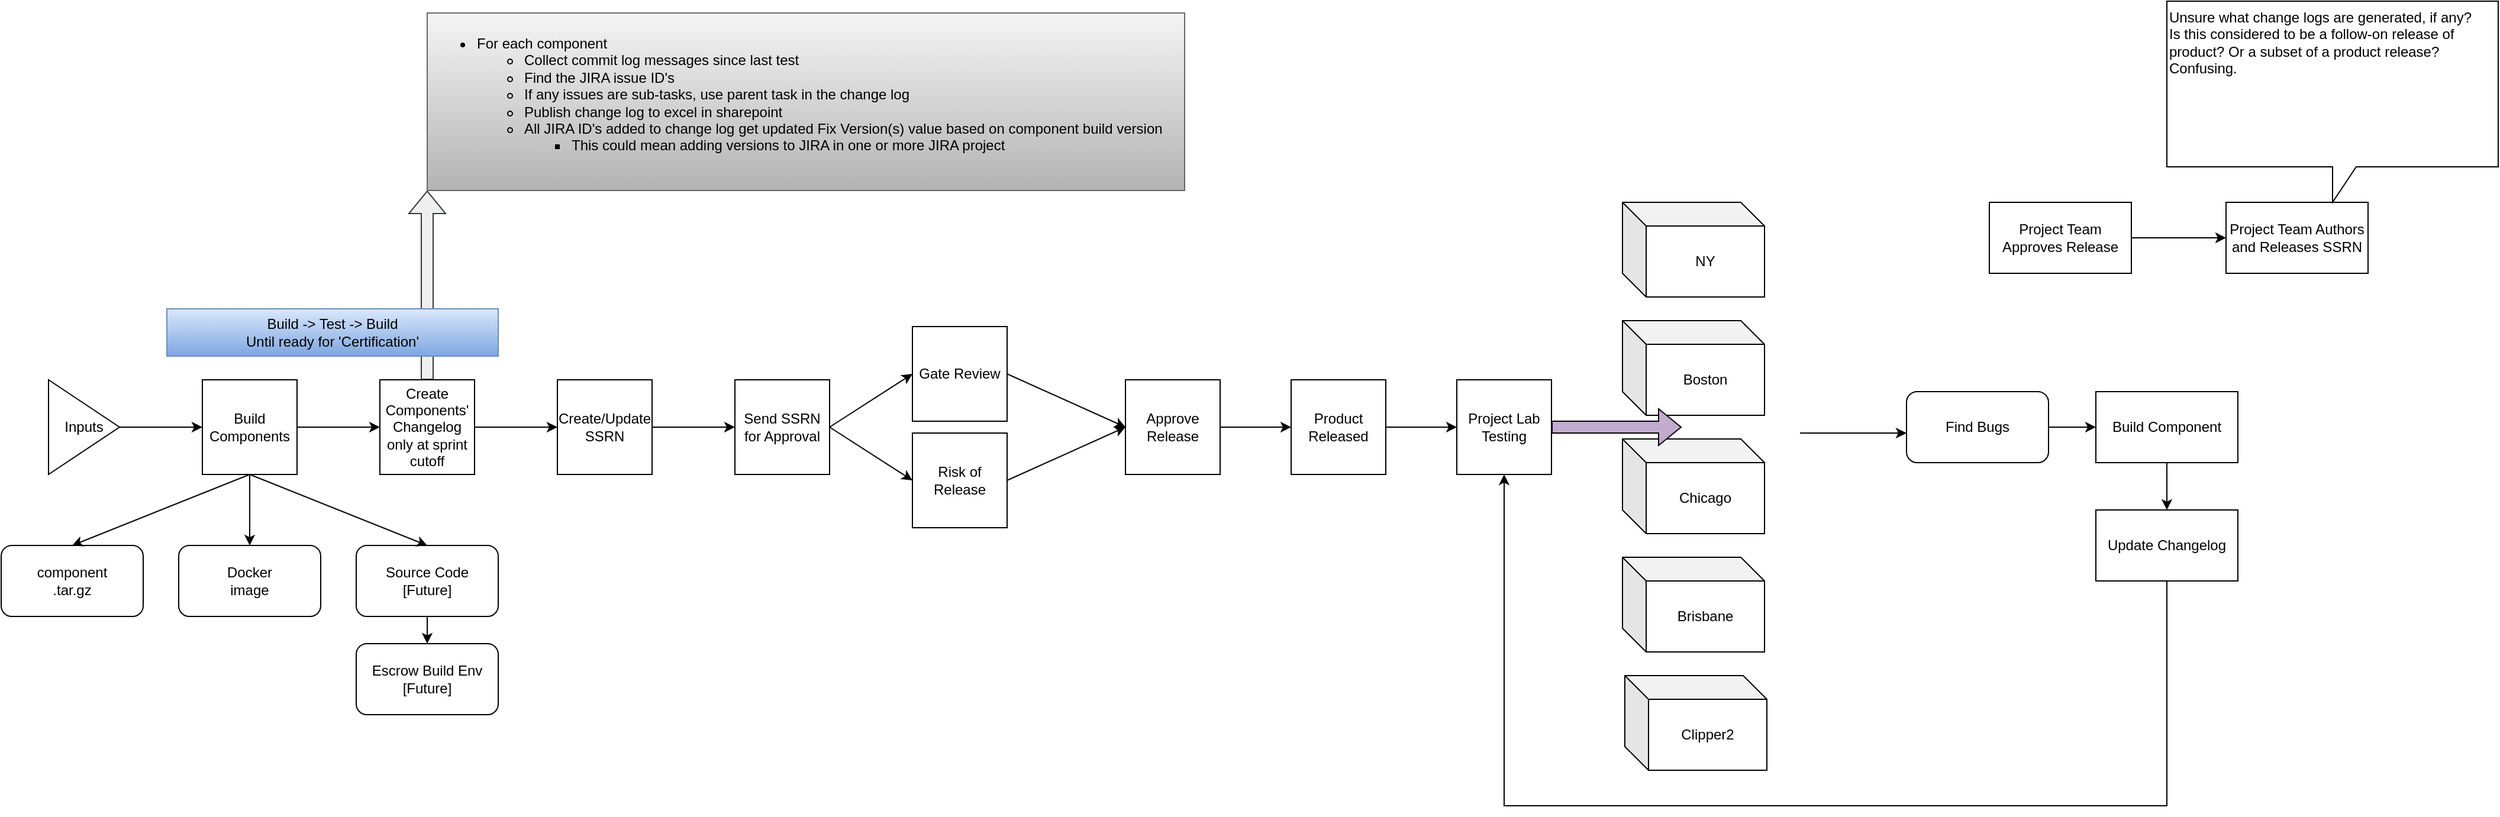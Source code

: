 <mxfile version="17.4.0" type="github" pages="2"><diagram id="7N3jVEWJ78D5qeTjtfAI" name="Existing"><mxGraphModel dx="1883" dy="1166" grid="1" gridSize="10" guides="1" tooltips="1" connect="1" arrows="1" fold="1" page="0" pageScale="1" pageWidth="850" pageHeight="1100" math="0" shadow="0"><root><mxCell id="0"/><mxCell id="1" parent="0"/><mxCell id="gec3AnYFYw8FxQlEL3ew-47" value="" style="shape=flexArrow;endArrow=classic;html=1;rounded=0;fillColor=#eeeeee;exitX=0.5;exitY=0;exitDx=0;exitDy=0;strokeColor=#36393d;" parent="1" source="gec3AnYFYw8FxQlEL3ew-8" edge="1"><mxGeometry width="50" height="50" relative="1" as="geometry"><mxPoint x="-10" as="sourcePoint"/><mxPoint x="-40" y="40" as="targetPoint"/></mxGeometry></mxCell><mxCell id="gec3AnYFYw8FxQlEL3ew-1" value="Inputs" style="triangle;whiteSpace=wrap;html=1;" parent="1" vertex="1"><mxGeometry x="-360" y="200" width="60" height="80" as="geometry"/></mxCell><mxCell id="gec3AnYFYw8FxQlEL3ew-3" value="" style="endArrow=classic;html=1;rounded=0;entryX=0;entryY=0.5;entryDx=0;entryDy=0;" parent="1" target="gec3AnYFYw8FxQlEL3ew-4" edge="1"><mxGeometry width="50" height="50" relative="1" as="geometry"><mxPoint x="-300" y="240" as="sourcePoint"/><mxPoint x="-240" y="240" as="targetPoint"/></mxGeometry></mxCell><mxCell id="gec3AnYFYw8FxQlEL3ew-4" value="Build Components" style="whiteSpace=wrap;html=1;aspect=fixed;" parent="1" vertex="1"><mxGeometry x="-230" y="200" width="80" height="80" as="geometry"/></mxCell><mxCell id="gec3AnYFYw8FxQlEL3ew-5" value="&lt;div&gt;component&lt;/div&gt;&lt;div&gt;.tar.gz&lt;/div&gt;" style="rounded=1;whiteSpace=wrap;html=1;" parent="1" vertex="1"><mxGeometry x="-400" y="340" width="120" height="60" as="geometry"/></mxCell><mxCell id="gec3AnYFYw8FxQlEL3ew-6" value="&lt;div&gt;Docker&lt;/div&gt;&lt;div&gt;image&lt;br&gt;&lt;/div&gt;" style="rounded=1;whiteSpace=wrap;html=1;" parent="1" vertex="1"><mxGeometry x="-250" y="340" width="120" height="60" as="geometry"/></mxCell><mxCell id="gec3AnYFYw8FxQlEL3ew-7" value="&lt;div&gt;Source Code&lt;/div&gt;&lt;div&gt;[Future]&lt;br&gt;&lt;/div&gt;" style="rounded=1;whiteSpace=wrap;html=1;" parent="1" vertex="1"><mxGeometry x="-100" y="340" width="120" height="60" as="geometry"/></mxCell><mxCell id="gec3AnYFYw8FxQlEL3ew-8" value="&lt;div&gt;Create Components'&lt;/div&gt;&lt;div&gt;Changelog&lt;/div&gt;&lt;div&gt;only at sprint cutoff&lt;/div&gt;" style="whiteSpace=wrap;html=1;aspect=fixed;" parent="1" vertex="1"><mxGeometry x="-80" y="200" width="80" height="80" as="geometry"/></mxCell><mxCell id="gec3AnYFYw8FxQlEL3ew-9" value="" style="endArrow=classic;html=1;rounded=0;exitX=0.5;exitY=1;exitDx=0;exitDy=0;entryX=0.5;entryY=0;entryDx=0;entryDy=0;" parent="1" source="gec3AnYFYw8FxQlEL3ew-4" target="gec3AnYFYw8FxQlEL3ew-5" edge="1"><mxGeometry width="50" height="50" relative="1" as="geometry"><mxPoint x="400" y="590" as="sourcePoint"/><mxPoint x="450" y="540" as="targetPoint"/></mxGeometry></mxCell><mxCell id="gec3AnYFYw8FxQlEL3ew-10" value="" style="endArrow=classic;html=1;rounded=0;exitX=0.5;exitY=1;exitDx=0;exitDy=0;entryX=0.5;entryY=0;entryDx=0;entryDy=0;" parent="1" source="gec3AnYFYw8FxQlEL3ew-4" target="gec3AnYFYw8FxQlEL3ew-7" edge="1"><mxGeometry width="50" height="50" relative="1" as="geometry"><mxPoint x="-180" y="290" as="sourcePoint"/><mxPoint x="-330" y="350" as="targetPoint"/></mxGeometry></mxCell><mxCell id="gec3AnYFYw8FxQlEL3ew-11" value="" style="endArrow=classic;html=1;rounded=0;entryX=0.5;entryY=0;entryDx=0;entryDy=0;" parent="1" target="gec3AnYFYw8FxQlEL3ew-6" edge="1"><mxGeometry width="50" height="50" relative="1" as="geometry"><mxPoint x="-190" y="280" as="sourcePoint"/><mxPoint x="-320" y="360" as="targetPoint"/></mxGeometry></mxCell><mxCell id="gec3AnYFYw8FxQlEL3ew-12" value="&lt;div&gt;Escrow Build Env&lt;br&gt;&lt;/div&gt;&lt;div&gt;[Future]&lt;br&gt;&lt;/div&gt;" style="rounded=1;whiteSpace=wrap;html=1;" parent="1" vertex="1"><mxGeometry x="-100" y="423" width="120" height="60" as="geometry"/></mxCell><mxCell id="gec3AnYFYw8FxQlEL3ew-13" value="" style="endArrow=classic;html=1;rounded=0;exitX=0.5;exitY=1;exitDx=0;exitDy=0;entryX=0.5;entryY=0;entryDx=0;entryDy=0;" parent="1" source="gec3AnYFYw8FxQlEL3ew-7" target="gec3AnYFYw8FxQlEL3ew-12" edge="1"><mxGeometry width="50" height="50" relative="1" as="geometry"><mxPoint x="190" y="440" as="sourcePoint"/><mxPoint x="240" y="390" as="targetPoint"/></mxGeometry></mxCell><mxCell id="gec3AnYFYw8FxQlEL3ew-14" value="" style="endArrow=classic;html=1;rounded=0;exitX=1;exitY=0.5;exitDx=0;exitDy=0;entryX=0;entryY=0.5;entryDx=0;entryDy=0;" parent="1" source="gec3AnYFYw8FxQlEL3ew-4" target="gec3AnYFYw8FxQlEL3ew-8" edge="1"><mxGeometry width="50" height="50" relative="1" as="geometry"><mxPoint x="-140" y="240" as="sourcePoint"/><mxPoint x="-90" y="190" as="targetPoint"/></mxGeometry></mxCell><mxCell id="gec3AnYFYw8FxQlEL3ew-15" value="" style="endArrow=classic;html=1;rounded=0;exitX=1;exitY=0.5;exitDx=0;exitDy=0;entryX=0;entryY=0.5;entryDx=0;entryDy=0;" parent="1" source="gec3AnYFYw8FxQlEL3ew-8" target="gec3AnYFYw8FxQlEL3ew-16" edge="1"><mxGeometry width="50" height="50" relative="1" as="geometry"><mxPoint x="30" y="270" as="sourcePoint"/><mxPoint x="200" y="240" as="targetPoint"/></mxGeometry></mxCell><mxCell id="gec3AnYFYw8FxQlEL3ew-16" value="&lt;div&gt;Create/Update SSRN&lt;/div&gt;" style="whiteSpace=wrap;html=1;aspect=fixed;" parent="1" vertex="1"><mxGeometry x="70" y="200" width="80" height="80" as="geometry"/></mxCell><mxCell id="gec3AnYFYw8FxQlEL3ew-17" value="" style="endArrow=classic;html=1;rounded=0;exitX=1;exitY=0.5;exitDx=0;exitDy=0;entryX=0;entryY=0.5;entryDx=0;entryDy=0;" parent="1" source="gec3AnYFYw8FxQlEL3ew-16" target="gec3AnYFYw8FxQlEL3ew-18" edge="1"><mxGeometry width="50" height="50" relative="1" as="geometry"><mxPoint x="280" y="260" as="sourcePoint"/><mxPoint x="240" y="240" as="targetPoint"/></mxGeometry></mxCell><mxCell id="gec3AnYFYw8FxQlEL3ew-18" value="Send SSRN for Approval" style="whiteSpace=wrap;html=1;aspect=fixed;" parent="1" vertex="1"><mxGeometry x="220" y="200" width="80" height="80" as="geometry"/></mxCell><mxCell id="gec3AnYFYw8FxQlEL3ew-19" value="Gate Review" style="whiteSpace=wrap;html=1;aspect=fixed;" parent="1" vertex="1"><mxGeometry x="370" y="155" width="80" height="80" as="geometry"/></mxCell><mxCell id="gec3AnYFYw8FxQlEL3ew-20" value="Risk of Release" style="whiteSpace=wrap;html=1;aspect=fixed;" parent="1" vertex="1"><mxGeometry x="370" y="245" width="80" height="80" as="geometry"/></mxCell><mxCell id="gec3AnYFYw8FxQlEL3ew-21" value="" style="endArrow=classic;html=1;rounded=0;exitX=1;exitY=0.5;exitDx=0;exitDy=0;entryX=0;entryY=0.5;entryDx=0;entryDy=0;" parent="1" source="gec3AnYFYw8FxQlEL3ew-18" target="gec3AnYFYw8FxQlEL3ew-19" edge="1"><mxGeometry width="50" height="50" relative="1" as="geometry"><mxPoint x="330" y="430" as="sourcePoint"/><mxPoint x="380" y="380" as="targetPoint"/></mxGeometry></mxCell><mxCell id="gec3AnYFYw8FxQlEL3ew-22" value="" style="endArrow=classic;html=1;rounded=0;exitX=1;exitY=0.5;exitDx=0;exitDy=0;entryX=0;entryY=0.5;entryDx=0;entryDy=0;" parent="1" source="gec3AnYFYw8FxQlEL3ew-18" target="gec3AnYFYw8FxQlEL3ew-20" edge="1"><mxGeometry width="50" height="50" relative="1" as="geometry"><mxPoint x="460" y="490" as="sourcePoint"/><mxPoint x="510" y="440" as="targetPoint"/></mxGeometry></mxCell><mxCell id="gec3AnYFYw8FxQlEL3ew-23" value="Approve Release" style="whiteSpace=wrap;html=1;aspect=fixed;" parent="1" vertex="1"><mxGeometry x="550" y="200" width="80" height="80" as="geometry"/></mxCell><mxCell id="gec3AnYFYw8FxQlEL3ew-24" value="" style="endArrow=classic;html=1;rounded=0;exitX=1;exitY=0.5;exitDx=0;exitDy=0;entryX=0;entryY=0.5;entryDx=0;entryDy=0;" parent="1" source="gec3AnYFYw8FxQlEL3ew-19" target="gec3AnYFYw8FxQlEL3ew-23" edge="1"><mxGeometry width="50" height="50" relative="1" as="geometry"><mxPoint x="400" y="590" as="sourcePoint"/><mxPoint x="450" y="540" as="targetPoint"/></mxGeometry></mxCell><mxCell id="gec3AnYFYw8FxQlEL3ew-25" value="" style="endArrow=classic;html=1;rounded=0;exitX=1;exitY=0.5;exitDx=0;exitDy=0;entryX=0;entryY=0.5;entryDx=0;entryDy=0;" parent="1" source="gec3AnYFYw8FxQlEL3ew-20" target="gec3AnYFYw8FxQlEL3ew-23" edge="1"><mxGeometry width="50" height="50" relative="1" as="geometry"><mxPoint x="460" y="205" as="sourcePoint"/><mxPoint x="560" y="250" as="targetPoint"/></mxGeometry></mxCell><mxCell id="gec3AnYFYw8FxQlEL3ew-26" value="Product Released" style="whiteSpace=wrap;html=1;aspect=fixed;fontStyle=0" parent="1" vertex="1"><mxGeometry x="690" y="200" width="80" height="80" as="geometry"/></mxCell><mxCell id="gec3AnYFYw8FxQlEL3ew-27" value="" style="endArrow=classic;html=1;rounded=0;exitX=1;exitY=0.5;exitDx=0;exitDy=0;entryX=0;entryY=0.5;entryDx=0;entryDy=0;" parent="1" source="gec3AnYFYw8FxQlEL3ew-23" target="gec3AnYFYw8FxQlEL3ew-26" edge="1"><mxGeometry width="50" height="50" relative="1" as="geometry"><mxPoint x="870" y="480" as="sourcePoint"/><mxPoint x="920" y="430" as="targetPoint"/></mxGeometry></mxCell><mxCell id="gec3AnYFYw8FxQlEL3ew-28" value="Project Lab Testing" style="whiteSpace=wrap;html=1;aspect=fixed;" parent="1" vertex="1"><mxGeometry x="830" y="200" width="80" height="80" as="geometry"/></mxCell><mxCell id="gec3AnYFYw8FxQlEL3ew-29" value="" style="endArrow=classic;html=1;rounded=0;exitX=1;exitY=0.5;exitDx=0;exitDy=0;entryX=0;entryY=0.5;entryDx=0;entryDy=0;" parent="1" source="gec3AnYFYw8FxQlEL3ew-26" target="gec3AnYFYw8FxQlEL3ew-28" edge="1"><mxGeometry width="50" height="50" relative="1" as="geometry"><mxPoint x="790" y="430" as="sourcePoint"/><mxPoint x="840" y="380" as="targetPoint"/></mxGeometry></mxCell><mxCell id="gec3AnYFYw8FxQlEL3ew-30" value="&lt;div&gt;NY&lt;/div&gt;" style="shape=cube;whiteSpace=wrap;html=1;boundedLbl=1;backgroundOutline=1;darkOpacity=0.05;darkOpacity2=0.1;" parent="1" vertex="1"><mxGeometry x="970" y="50" width="120" height="80" as="geometry"/></mxCell><mxCell id="gec3AnYFYw8FxQlEL3ew-31" value="Boston" style="shape=cube;whiteSpace=wrap;html=1;boundedLbl=1;backgroundOutline=1;darkOpacity=0.05;darkOpacity2=0.1;" parent="1" vertex="1"><mxGeometry x="970" y="150" width="120" height="80" as="geometry"/></mxCell><mxCell id="gec3AnYFYw8FxQlEL3ew-32" value="Chicago" style="shape=cube;whiteSpace=wrap;html=1;boundedLbl=1;backgroundOutline=1;darkOpacity=0.05;darkOpacity2=0.1;" parent="1" vertex="1"><mxGeometry x="970" y="250" width="120" height="80" as="geometry"/></mxCell><mxCell id="gec3AnYFYw8FxQlEL3ew-33" value="Brisbane" style="shape=cube;whiteSpace=wrap;html=1;boundedLbl=1;backgroundOutline=1;darkOpacity=0.05;darkOpacity2=0.1;" parent="1" vertex="1"><mxGeometry x="970" y="350" width="120" height="80" as="geometry"/></mxCell><mxCell id="gec3AnYFYw8FxQlEL3ew-34" value="" style="shape=flexArrow;endArrow=classic;html=1;rounded=0;exitX=1;exitY=0.5;exitDx=0;exitDy=0;fillColor=#C3ABD0;" parent="1" source="gec3AnYFYw8FxQlEL3ew-28" edge="1"><mxGeometry width="50" height="50" relative="1" as="geometry"><mxPoint x="400" y="590" as="sourcePoint"/><mxPoint x="1020" y="240" as="targetPoint"/></mxGeometry></mxCell><mxCell id="gec3AnYFYw8FxQlEL3ew-35" value="Find Bugs" style="rounded=1;whiteSpace=wrap;html=1;" parent="1" vertex="1"><mxGeometry x="1210" y="210" width="120" height="60" as="geometry"/></mxCell><mxCell id="gMv29nkm8pfmUTum0cwZ-2" value="" style="edgeStyle=orthogonalEdgeStyle;rounded=0;orthogonalLoop=1;jettySize=auto;html=1;" edge="1" parent="1" source="gec3AnYFYw8FxQlEL3ew-36" target="gMv29nkm8pfmUTum0cwZ-1"><mxGeometry relative="1" as="geometry"/></mxCell><mxCell id="gec3AnYFYw8FxQlEL3ew-36" value="Build Component" style="rounded=0;whiteSpace=wrap;html=1;" parent="1" vertex="1"><mxGeometry x="1370" y="210" width="120" height="60" as="geometry"/></mxCell><mxCell id="gec3AnYFYw8FxQlEL3ew-38" value="" style="endArrow=classic;html=1;rounded=0;fillColor=#C3ABD0;exitX=1;exitY=0.5;exitDx=0;exitDy=0;entryX=0;entryY=0.5;entryDx=0;entryDy=0;" parent="1" source="gec3AnYFYw8FxQlEL3ew-35" target="gec3AnYFYw8FxQlEL3ew-36" edge="1"><mxGeometry width="50" height="50" relative="1" as="geometry"><mxPoint x="1040" y="410" as="sourcePoint"/><mxPoint x="1090" y="360" as="targetPoint"/></mxGeometry></mxCell><mxCell id="gec3AnYFYw8FxQlEL3ew-39" value="" style="endArrow=classic;html=1;rounded=0;fillColor=#C3ABD0;entryX=0;entryY=0.5;entryDx=0;entryDy=0;" parent="1" edge="1"><mxGeometry width="50" height="50" relative="1" as="geometry"><mxPoint x="1120" y="245" as="sourcePoint"/><mxPoint x="1210" y="245" as="targetPoint"/></mxGeometry></mxCell><mxCell id="gec3AnYFYw8FxQlEL3ew-41" value="Build -&amp;gt; Test -&amp;gt; Build&lt;br&gt;Until ready for 'Certification'" style="rounded=0;whiteSpace=wrap;html=1;fillColor=#dae8fc;gradientColor=#7ea6e0;strokeColor=#6c8ebf;" parent="1" vertex="1"><mxGeometry x="-260" y="140" width="280" height="40" as="geometry"/></mxCell><mxCell id="gec3AnYFYw8FxQlEL3ew-44" value="" style="edgeStyle=orthogonalEdgeStyle;rounded=0;orthogonalLoop=1;jettySize=auto;html=1;fillColor=#C3ABD0;" parent="1" source="gec3AnYFYw8FxQlEL3ew-42" target="gec3AnYFYw8FxQlEL3ew-43" edge="1"><mxGeometry relative="1" as="geometry"/></mxCell><mxCell id="gec3AnYFYw8FxQlEL3ew-42" value="Project Team Approves Release" style="rounded=0;whiteSpace=wrap;html=1;" parent="1" vertex="1"><mxGeometry x="1280" y="50" width="120" height="60" as="geometry"/></mxCell><mxCell id="gec3AnYFYw8FxQlEL3ew-43" value="Project Team Authors and Releases SSRN" style="whiteSpace=wrap;html=1;rounded=0;" parent="1" vertex="1"><mxGeometry x="1480" y="50" width="120" height="60" as="geometry"/></mxCell><mxCell id="gec3AnYFYw8FxQlEL3ew-45" value="Clipper2" style="shape=cube;whiteSpace=wrap;html=1;boundedLbl=1;backgroundOutline=1;darkOpacity=0.05;darkOpacity2=0.1;" parent="1" vertex="1"><mxGeometry x="972" y="450" width="120" height="80" as="geometry"/></mxCell><mxCell id="gec3AnYFYw8FxQlEL3ew-48" value="&lt;ul&gt;&lt;li&gt;For each component&lt;/li&gt;&lt;ul&gt;&lt;li&gt;Collect commit log messages since last test&lt;br&gt;&lt;/li&gt;&lt;li&gt;Find the JIRA issue ID's&lt;/li&gt;&lt;li&gt;If any issues are sub-tasks, use parent task in the change log&lt;/li&gt;&lt;li&gt;Publish change log to excel in sharepoint&lt;/li&gt;&lt;li&gt;All JIRA ID's added to change log get updated Fix Version(s) value based on component build version&lt;/li&gt;&lt;ul&gt;&lt;li&gt;This could mean adding versions to JIRA in one or more JIRA project&lt;br&gt;&lt;/li&gt;&lt;/ul&gt;&lt;/ul&gt;&lt;/ul&gt;" style="rounded=0;whiteSpace=wrap;html=1;verticalAlign=top;align=left;fillColor=#f5f5f5;gradientColor=#b3b3b3;strokeColor=#666666;" parent="1" vertex="1"><mxGeometry x="-40" y="-110" width="640" height="150" as="geometry"/></mxCell><mxCell id="gMv29nkm8pfmUTum0cwZ-1" value="Update Changelog" style="rounded=0;whiteSpace=wrap;html=1;" vertex="1" parent="1"><mxGeometry x="1370" y="310" width="120" height="60" as="geometry"/></mxCell><mxCell id="gMv29nkm8pfmUTum0cwZ-3" value="" style="endArrow=classic;html=1;rounded=0;exitX=0.5;exitY=1;exitDx=0;exitDy=0;entryX=0.5;entryY=1;entryDx=0;entryDy=0;" edge="1" parent="1" source="gMv29nkm8pfmUTum0cwZ-1" target="gec3AnYFYw8FxQlEL3ew-28"><mxGeometry width="50" height="50" relative="1" as="geometry"><mxPoint x="1160" y="640" as="sourcePoint"/><mxPoint x="1210" y="590" as="targetPoint"/><Array as="points"><mxPoint x="1430" y="560"/><mxPoint x="870" y="560"/></Array></mxGeometry></mxCell><mxCell id="gMv29nkm8pfmUTum0cwZ-4" value="&lt;div&gt;Unsure what change logs are generated, if any?&lt;/div&gt;&lt;div&gt;Is this considered to be a follow-on release of product? Or a subset of a product release? Confusing.&lt;br&gt;&lt;/div&gt;" style="shape=callout;whiteSpace=wrap;html=1;perimeter=calloutPerimeter;align=left;verticalAlign=top;" vertex="1" parent="1"><mxGeometry x="1430" y="-120" width="280" height="170" as="geometry"/></mxCell></root></mxGraphModel></diagram><diagram name="Future" id="B9u39LQaHQ67wj9G64yF"><mxGraphModel dx="2098" dy="1070" grid="1" gridSize="10" guides="1" tooltips="1" connect="1" arrows="1" fold="1" page="0" pageScale="1" pageWidth="850" pageHeight="1100" math="0" shadow="0"><root><mxCell id="rpVn9lBE8k-VJpD7D0BD-0"/><mxCell id="rpVn9lBE8k-VJpD7D0BD-1" parent="rpVn9lBE8k-VJpD7D0BD-0"/><mxCell id="rpVn9lBE8k-VJpD7D0BD-11" value="" style="endArrow=classic;html=1;rounded=0;exitX=0.5;exitY=1;exitDx=0;exitDy=0;entryX=0.5;entryY=0;entryDx=0;entryDy=0;" edge="1" parent="rpVn9lBE8k-VJpD7D0BD-1" source="rpVn9lBE8k-VJpD7D0BD-5" target="rpVn9lBE8k-VJpD7D0BD-8"><mxGeometry width="50" height="50" relative="1" as="geometry"><mxPoint x="-520" y="490" as="sourcePoint"/><mxPoint x="-670" y="550" as="targetPoint"/></mxGeometry></mxCell><mxCell id="rpVn9lBE8k-VJpD7D0BD-3" value="Inputs" style="triangle;whiteSpace=wrap;html=1;" vertex="1" parent="rpVn9lBE8k-VJpD7D0BD-1"><mxGeometry x="-710" y="200" width="60" height="80" as="geometry"/></mxCell><mxCell id="rpVn9lBE8k-VJpD7D0BD-4" value="" style="endArrow=classic;html=1;rounded=0;entryX=0;entryY=0.5;entryDx=0;entryDy=0;" edge="1" parent="rpVn9lBE8k-VJpD7D0BD-1" target="rpVn9lBE8k-VJpD7D0BD-5"><mxGeometry width="50" height="50" relative="1" as="geometry"><mxPoint x="-650" y="240" as="sourcePoint"/><mxPoint x="-590" y="240" as="targetPoint"/></mxGeometry></mxCell><mxCell id="rpVn9lBE8k-VJpD7D0BD-5" value="Build Components" style="whiteSpace=wrap;html=1;aspect=fixed;" vertex="1" parent="rpVn9lBE8k-VJpD7D0BD-1"><mxGeometry x="-570" y="200" width="80" height="80" as="geometry"/></mxCell><mxCell id="rpVn9lBE8k-VJpD7D0BD-6" value="&lt;div&gt;component&lt;/div&gt;&lt;div&gt;.tar.gz&lt;/div&gt;" style="rounded=1;whiteSpace=wrap;html=1;" vertex="1" parent="rpVn9lBE8k-VJpD7D0BD-1"><mxGeometry x="-740" y="370" width="120" height="60" as="geometry"/></mxCell><mxCell id="rpVn9lBE8k-VJpD7D0BD-7" value="&lt;div&gt;Docker&lt;/div&gt;&lt;div&gt;image&lt;br&gt;&lt;/div&gt;" style="rounded=1;whiteSpace=wrap;html=1;" vertex="1" parent="rpVn9lBE8k-VJpD7D0BD-1"><mxGeometry x="-590" y="370" width="120" height="60" as="geometry"/></mxCell><mxCell id="rpVn9lBE8k-VJpD7D0BD-8" value="&lt;div&gt;Source Code&lt;/div&gt;&lt;div&gt;[Future]&lt;br&gt;&lt;/div&gt;" style="rounded=1;whiteSpace=wrap;html=1;" vertex="1" parent="rpVn9lBE8k-VJpD7D0BD-1"><mxGeometry x="-680" y="450" width="120" height="60" as="geometry"/></mxCell><mxCell id="ysf5ITAPonBdeUSprBf--7" value="" style="edgeStyle=orthogonalEdgeStyle;rounded=0;orthogonalLoop=1;jettySize=auto;html=1;" edge="1" parent="rpVn9lBE8k-VJpD7D0BD-1" source="rpVn9lBE8k-VJpD7D0BD-9" target="ysf5ITAPonBdeUSprBf--4"><mxGeometry relative="1" as="geometry"/></mxCell><mxCell id="rpVn9lBE8k-VJpD7D0BD-9" value="&lt;div&gt;Create Components'&lt;/div&gt;&lt;div&gt;Changelog&lt;/div&gt;" style="whiteSpace=wrap;html=1;aspect=fixed;" vertex="1" parent="rpVn9lBE8k-VJpD7D0BD-1"><mxGeometry x="-430" y="200" width="80" height="80" as="geometry"/></mxCell><mxCell id="rpVn9lBE8k-VJpD7D0BD-10" value="" style="endArrow=classic;html=1;rounded=0;exitX=0.5;exitY=1;exitDx=0;exitDy=0;entryX=0.5;entryY=0;entryDx=0;entryDy=0;" edge="1" parent="rpVn9lBE8k-VJpD7D0BD-1" source="rpVn9lBE8k-VJpD7D0BD-5" target="rpVn9lBE8k-VJpD7D0BD-6"><mxGeometry width="50" height="50" relative="1" as="geometry"><mxPoint x="60" y="790" as="sourcePoint"/><mxPoint x="110" y="740" as="targetPoint"/></mxGeometry></mxCell><mxCell id="rpVn9lBE8k-VJpD7D0BD-12" value="" style="endArrow=classic;html=1;rounded=0;entryX=0.5;entryY=0;entryDx=0;entryDy=0;exitX=0.5;exitY=1;exitDx=0;exitDy=0;" edge="1" parent="rpVn9lBE8k-VJpD7D0BD-1" target="rpVn9lBE8k-VJpD7D0BD-7" source="rpVn9lBE8k-VJpD7D0BD-5"><mxGeometry width="50" height="50" relative="1" as="geometry"><mxPoint x="-530" y="480" as="sourcePoint"/><mxPoint x="-660" y="560" as="targetPoint"/></mxGeometry></mxCell><mxCell id="rpVn9lBE8k-VJpD7D0BD-13" value="&lt;div&gt;Escrow Build Env&lt;br&gt;&lt;/div&gt;&lt;div&gt;[Future]&lt;br&gt;&lt;/div&gt;" style="rounded=1;whiteSpace=wrap;html=1;" vertex="1" parent="rpVn9lBE8k-VJpD7D0BD-1"><mxGeometry x="-680" y="533" width="120" height="60" as="geometry"/></mxCell><mxCell id="rpVn9lBE8k-VJpD7D0BD-14" value="" style="endArrow=classic;html=1;rounded=0;exitX=0.5;exitY=1;exitDx=0;exitDy=0;entryX=0.5;entryY=0;entryDx=0;entryDy=0;" edge="1" parent="rpVn9lBE8k-VJpD7D0BD-1" source="rpVn9lBE8k-VJpD7D0BD-8" target="rpVn9lBE8k-VJpD7D0BD-13"><mxGeometry width="50" height="50" relative="1" as="geometry"><mxPoint x="-390" y="550" as="sourcePoint"/><mxPoint x="-340" y="500" as="targetPoint"/></mxGeometry></mxCell><mxCell id="rpVn9lBE8k-VJpD7D0BD-15" value="" style="endArrow=classic;html=1;rounded=0;exitX=1;exitY=0.5;exitDx=0;exitDy=0;entryX=0;entryY=0.5;entryDx=0;entryDy=0;" edge="1" parent="rpVn9lBE8k-VJpD7D0BD-1" source="rpVn9lBE8k-VJpD7D0BD-5" target="rpVn9lBE8k-VJpD7D0BD-9"><mxGeometry width="50" height="50" relative="1" as="geometry"><mxPoint x="-490" y="240" as="sourcePoint"/><mxPoint x="-440" y="190" as="targetPoint"/></mxGeometry></mxCell><mxCell id="ysf5ITAPonBdeUSprBf--24" value="" style="edgeStyle=orthogonalEdgeStyle;rounded=0;orthogonalLoop=1;jettySize=auto;html=1;" edge="1" parent="rpVn9lBE8k-VJpD7D0BD-1" source="rpVn9lBE8k-VJpD7D0BD-17" target="ysf5ITAPonBdeUSprBf--23"><mxGeometry relative="1" as="geometry"/></mxCell><mxCell id="rpVn9lBE8k-VJpD7D0BD-17" value="&lt;div&gt;Create/Update SSRN&lt;/div&gt;" style="whiteSpace=wrap;html=1;aspect=fixed;" vertex="1" parent="rpVn9lBE8k-VJpD7D0BD-1"><mxGeometry x="130" y="200" width="80" height="80" as="geometry"/></mxCell><mxCell id="rpVn9lBE8k-VJpD7D0BD-19" value="Send SSRN for Approval" style="whiteSpace=wrap;html=1;aspect=fixed;" vertex="1" parent="rpVn9lBE8k-VJpD7D0BD-1"><mxGeometry x="340" y="200" width="80" height="80" as="geometry"/></mxCell><mxCell id="rpVn9lBE8k-VJpD7D0BD-20" value="Gate Review" style="whiteSpace=wrap;html=1;aspect=fixed;" vertex="1" parent="rpVn9lBE8k-VJpD7D0BD-1"><mxGeometry x="490" y="110" width="80" height="80" as="geometry"/></mxCell><mxCell id="rpVn9lBE8k-VJpD7D0BD-21" value="Risk of Release" style="whiteSpace=wrap;html=1;aspect=fixed;" vertex="1" parent="rpVn9lBE8k-VJpD7D0BD-1"><mxGeometry x="490" y="200" width="80" height="80" as="geometry"/></mxCell><mxCell id="rpVn9lBE8k-VJpD7D0BD-22" value="" style="endArrow=classic;html=1;rounded=0;exitX=1;exitY=0.5;exitDx=0;exitDy=0;entryX=0;entryY=0.5;entryDx=0;entryDy=0;" edge="1" parent="rpVn9lBE8k-VJpD7D0BD-1" source="rpVn9lBE8k-VJpD7D0BD-19" target="rpVn9lBE8k-VJpD7D0BD-20"><mxGeometry width="50" height="50" relative="1" as="geometry"><mxPoint x="450" y="430" as="sourcePoint"/><mxPoint x="500" y="380" as="targetPoint"/></mxGeometry></mxCell><mxCell id="rpVn9lBE8k-VJpD7D0BD-23" value="" style="endArrow=classic;html=1;rounded=0;exitX=1;exitY=0.5;exitDx=0;exitDy=0;entryX=0;entryY=0.5;entryDx=0;entryDy=0;" edge="1" parent="rpVn9lBE8k-VJpD7D0BD-1" source="rpVn9lBE8k-VJpD7D0BD-19" target="rpVn9lBE8k-VJpD7D0BD-21"><mxGeometry width="50" height="50" relative="1" as="geometry"><mxPoint x="580" y="490" as="sourcePoint"/><mxPoint x="630" y="440" as="targetPoint"/></mxGeometry></mxCell><mxCell id="rpVn9lBE8k-VJpD7D0BD-24" value="Approve Release" style="whiteSpace=wrap;html=1;aspect=fixed;" vertex="1" parent="rpVn9lBE8k-VJpD7D0BD-1"><mxGeometry x="670" y="200" width="80" height="80" as="geometry"/></mxCell><mxCell id="rpVn9lBE8k-VJpD7D0BD-25" value="" style="endArrow=classic;html=1;rounded=0;exitX=1;exitY=0.5;exitDx=0;exitDy=0;entryX=0;entryY=0.5;entryDx=0;entryDy=0;" edge="1" parent="rpVn9lBE8k-VJpD7D0BD-1" source="rpVn9lBE8k-VJpD7D0BD-20" target="rpVn9lBE8k-VJpD7D0BD-24"><mxGeometry width="50" height="50" relative="1" as="geometry"><mxPoint x="520" y="590" as="sourcePoint"/><mxPoint x="570" y="540" as="targetPoint"/></mxGeometry></mxCell><mxCell id="rpVn9lBE8k-VJpD7D0BD-26" value="" style="endArrow=classic;html=1;rounded=0;exitX=1;exitY=0.5;exitDx=0;exitDy=0;entryX=0;entryY=0.5;entryDx=0;entryDy=0;" edge="1" parent="rpVn9lBE8k-VJpD7D0BD-1" source="rpVn9lBE8k-VJpD7D0BD-21" target="rpVn9lBE8k-VJpD7D0BD-24"><mxGeometry width="50" height="50" relative="1" as="geometry"><mxPoint x="580" y="205" as="sourcePoint"/><mxPoint x="680" y="250" as="targetPoint"/></mxGeometry></mxCell><mxCell id="rpVn9lBE8k-VJpD7D0BD-27" value="Product Released" style="whiteSpace=wrap;html=1;aspect=fixed;fontStyle=0" vertex="1" parent="rpVn9lBE8k-VJpD7D0BD-1"><mxGeometry x="810" y="200" width="80" height="80" as="geometry"/></mxCell><mxCell id="rpVn9lBE8k-VJpD7D0BD-28" value="" style="endArrow=classic;html=1;rounded=0;exitX=1;exitY=0.5;exitDx=0;exitDy=0;entryX=0;entryY=0.5;entryDx=0;entryDy=0;" edge="1" parent="rpVn9lBE8k-VJpD7D0BD-1" source="rpVn9lBE8k-VJpD7D0BD-24" target="rpVn9lBE8k-VJpD7D0BD-27"><mxGeometry width="50" height="50" relative="1" as="geometry"><mxPoint x="990" y="480" as="sourcePoint"/><mxPoint x="1040" y="430" as="targetPoint"/></mxGeometry></mxCell><mxCell id="rpVn9lBE8k-VJpD7D0BD-29" value="Project Lab Testing" style="whiteSpace=wrap;html=1;aspect=fixed;" vertex="1" parent="rpVn9lBE8k-VJpD7D0BD-1"><mxGeometry x="950" y="200" width="80" height="80" as="geometry"/></mxCell><mxCell id="rpVn9lBE8k-VJpD7D0BD-30" value="" style="endArrow=classic;html=1;rounded=0;exitX=1;exitY=0.5;exitDx=0;exitDy=0;entryX=0;entryY=0.5;entryDx=0;entryDy=0;" edge="1" parent="rpVn9lBE8k-VJpD7D0BD-1" source="rpVn9lBE8k-VJpD7D0BD-27" target="rpVn9lBE8k-VJpD7D0BD-29"><mxGeometry width="50" height="50" relative="1" as="geometry"><mxPoint x="910" y="430" as="sourcePoint"/><mxPoint x="960" y="380" as="targetPoint"/></mxGeometry></mxCell><mxCell id="rpVn9lBE8k-VJpD7D0BD-31" value="&lt;div&gt;NY&lt;/div&gt;" style="shape=cube;whiteSpace=wrap;html=1;boundedLbl=1;backgroundOutline=1;darkOpacity=0.05;darkOpacity2=0.1;" vertex="1" parent="rpVn9lBE8k-VJpD7D0BD-1"><mxGeometry x="1090" y="50" width="120" height="80" as="geometry"/></mxCell><mxCell id="rpVn9lBE8k-VJpD7D0BD-32" value="Boston" style="shape=cube;whiteSpace=wrap;html=1;boundedLbl=1;backgroundOutline=1;darkOpacity=0.05;darkOpacity2=0.1;" vertex="1" parent="rpVn9lBE8k-VJpD7D0BD-1"><mxGeometry x="1090" y="150" width="120" height="80" as="geometry"/></mxCell><mxCell id="rpVn9lBE8k-VJpD7D0BD-33" value="Chicago" style="shape=cube;whiteSpace=wrap;html=1;boundedLbl=1;backgroundOutline=1;darkOpacity=0.05;darkOpacity2=0.1;" vertex="1" parent="rpVn9lBE8k-VJpD7D0BD-1"><mxGeometry x="1090" y="250" width="120" height="80" as="geometry"/></mxCell><mxCell id="rpVn9lBE8k-VJpD7D0BD-34" value="Brisbane" style="shape=cube;whiteSpace=wrap;html=1;boundedLbl=1;backgroundOutline=1;darkOpacity=0.05;darkOpacity2=0.1;" vertex="1" parent="rpVn9lBE8k-VJpD7D0BD-1"><mxGeometry x="1090" y="350" width="120" height="80" as="geometry"/></mxCell><mxCell id="rpVn9lBE8k-VJpD7D0BD-35" value="" style="shape=flexArrow;endArrow=classic;html=1;rounded=0;exitX=1;exitY=0.5;exitDx=0;exitDy=0;fillColor=#C3ABD0;" edge="1" parent="rpVn9lBE8k-VJpD7D0BD-1" source="rpVn9lBE8k-VJpD7D0BD-29"><mxGeometry width="50" height="50" relative="1" as="geometry"><mxPoint x="520" y="590" as="sourcePoint"/><mxPoint x="1140" y="240" as="targetPoint"/></mxGeometry></mxCell><mxCell id="rpVn9lBE8k-VJpD7D0BD-36" value="Find Bugs" style="rounded=1;whiteSpace=wrap;html=1;" vertex="1" parent="rpVn9lBE8k-VJpD7D0BD-1"><mxGeometry x="1330" y="210" width="120" height="60" as="geometry"/></mxCell><mxCell id="rpVn9lBE8k-VJpD7D0BD-37" value="" style="edgeStyle=orthogonalEdgeStyle;rounded=0;orthogonalLoop=1;jettySize=auto;html=1;" edge="1" parent="rpVn9lBE8k-VJpD7D0BD-1" source="rpVn9lBE8k-VJpD7D0BD-38" target="rpVn9lBE8k-VJpD7D0BD-47"><mxGeometry relative="1" as="geometry"/></mxCell><mxCell id="rpVn9lBE8k-VJpD7D0BD-38" value="Build Component" style="rounded=0;whiteSpace=wrap;html=1;" vertex="1" parent="rpVn9lBE8k-VJpD7D0BD-1"><mxGeometry x="1490" y="210" width="120" height="60" as="geometry"/></mxCell><mxCell id="rpVn9lBE8k-VJpD7D0BD-39" value="" style="endArrow=classic;html=1;rounded=0;fillColor=#C3ABD0;exitX=1;exitY=0.5;exitDx=0;exitDy=0;entryX=0;entryY=0.5;entryDx=0;entryDy=0;" edge="1" parent="rpVn9lBE8k-VJpD7D0BD-1" source="rpVn9lBE8k-VJpD7D0BD-36" target="rpVn9lBE8k-VJpD7D0BD-38"><mxGeometry width="50" height="50" relative="1" as="geometry"><mxPoint x="1160" y="410" as="sourcePoint"/><mxPoint x="1210" y="360" as="targetPoint"/></mxGeometry></mxCell><mxCell id="rpVn9lBE8k-VJpD7D0BD-40" value="" style="endArrow=classic;html=1;rounded=0;fillColor=#C3ABD0;entryX=0;entryY=0.5;entryDx=0;entryDy=0;" edge="1" parent="rpVn9lBE8k-VJpD7D0BD-1"><mxGeometry width="50" height="50" relative="1" as="geometry"><mxPoint x="1240" y="245" as="sourcePoint"/><mxPoint x="1330" y="245" as="targetPoint"/></mxGeometry></mxCell><mxCell id="rpVn9lBE8k-VJpD7D0BD-42" value="" style="edgeStyle=orthogonalEdgeStyle;rounded=0;orthogonalLoop=1;jettySize=auto;html=1;fillColor=#C3ABD0;" edge="1" parent="rpVn9lBE8k-VJpD7D0BD-1" source="rpVn9lBE8k-VJpD7D0BD-43" target="rpVn9lBE8k-VJpD7D0BD-44"><mxGeometry relative="1" as="geometry"/></mxCell><mxCell id="rpVn9lBE8k-VJpD7D0BD-43" value="Project Team Approves Release" style="rounded=0;whiteSpace=wrap;html=1;" vertex="1" parent="rpVn9lBE8k-VJpD7D0BD-1"><mxGeometry x="1400" y="50" width="120" height="60" as="geometry"/></mxCell><mxCell id="rpVn9lBE8k-VJpD7D0BD-44" value="Project Team Authors and Releases SSRN" style="whiteSpace=wrap;html=1;rounded=0;" vertex="1" parent="rpVn9lBE8k-VJpD7D0BD-1"><mxGeometry x="1600" y="50" width="120" height="60" as="geometry"/></mxCell><mxCell id="rpVn9lBE8k-VJpD7D0BD-45" value="Clipper2" style="shape=cube;whiteSpace=wrap;html=1;boundedLbl=1;backgroundOutline=1;darkOpacity=0.05;darkOpacity2=0.1;" vertex="1" parent="rpVn9lBE8k-VJpD7D0BD-1"><mxGeometry x="1092" y="450" width="120" height="80" as="geometry"/></mxCell><mxCell id="rpVn9lBE8k-VJpD7D0BD-47" value="Update Confluence Build Table and Changelog" style="rounded=0;whiteSpace=wrap;html=1;" vertex="1" parent="rpVn9lBE8k-VJpD7D0BD-1"><mxGeometry x="1490" y="310" width="120" height="60" as="geometry"/></mxCell><mxCell id="rpVn9lBE8k-VJpD7D0BD-48" value="" style="endArrow=classic;html=1;rounded=0;exitX=0.5;exitY=1;exitDx=0;exitDy=0;entryX=0.5;entryY=1;entryDx=0;entryDy=0;" edge="1" parent="rpVn9lBE8k-VJpD7D0BD-1" source="rpVn9lBE8k-VJpD7D0BD-47" target="rpVn9lBE8k-VJpD7D0BD-29"><mxGeometry width="50" height="50" relative="1" as="geometry"><mxPoint x="1280" y="640" as="sourcePoint"/><mxPoint x="1330" y="590" as="targetPoint"/><Array as="points"><mxPoint x="1550" y="560"/><mxPoint x="990" y="560"/></Array></mxGeometry></mxCell><mxCell id="rpVn9lBE8k-VJpD7D0BD-49" value="&lt;div&gt;Unsure what change logs are generated, if any?&lt;/div&gt;&lt;div&gt;Is this considered to be a follow-on release of product? Or a subset of a product release? Confusing.&lt;/div&gt;&lt;div&gt;&lt;br&gt;&lt;/div&gt;&lt;div&gt;In future model, this may become a 'variant' release based on product release.&lt;br&gt;&lt;/div&gt;" style="shape=callout;whiteSpace=wrap;html=1;perimeter=calloutPerimeter;align=left;verticalAlign=top;" vertex="1" parent="rpVn9lBE8k-VJpD7D0BD-1"><mxGeometry x="1550" y="-120" width="280" height="170" as="geometry"/></mxCell><mxCell id="ysf5ITAPonBdeUSprBf--6" value="" style="edgeStyle=orthogonalEdgeStyle;rounded=0;orthogonalLoop=1;jettySize=auto;html=1;" edge="1" parent="rpVn9lBE8k-VJpD7D0BD-1" source="ysf5ITAPonBdeUSprBf--4" target="ysf5ITAPonBdeUSprBf--5"><mxGeometry relative="1" as="geometry"/></mxCell><mxCell id="ysf5ITAPonBdeUSprBf--4" value="Update Confluence Build Table and Changelog" style="whiteSpace=wrap;html=1;aspect=fixed;shadow=0;rounded=0;" vertex="1" parent="rpVn9lBE8k-VJpD7D0BD-1"><mxGeometry x="-320" y="200" width="80" height="80" as="geometry"/></mxCell><mxCell id="ysf5ITAPonBdeUSprBf--9" value="" style="edgeStyle=orthogonalEdgeStyle;rounded=0;orthogonalLoop=1;jettySize=auto;html=1;" edge="1" parent="rpVn9lBE8k-VJpD7D0BD-1" source="ysf5ITAPonBdeUSprBf--5" target="ysf5ITAPonBdeUSprBf--8"><mxGeometry relative="1" as="geometry"/></mxCell><mxCell id="ysf5ITAPonBdeUSprBf--5" value="Deploy and Test" style="whiteSpace=wrap;html=1;aspect=fixed;shadow=0;rounded=0;" vertex="1" parent="rpVn9lBE8k-VJpD7D0BD-1"><mxGeometry x="-190" y="200" width="80" height="80" as="geometry"/></mxCell><mxCell id="ysf5ITAPonBdeUSprBf--8" value="Ready for Certification" style="rhombus;whiteSpace=wrap;html=1;shadow=0;rounded=0;" vertex="1" parent="rpVn9lBE8k-VJpD7D0BD-1"><mxGeometry x="-50" y="200" width="80" height="80" as="geometry"/></mxCell><mxCell id="ysf5ITAPonBdeUSprBf--10" value="" style="endArrow=classic;html=1;rounded=0;exitX=0.5;exitY=0;exitDx=0;exitDy=0;entryX=0.5;entryY=0;entryDx=0;entryDy=0;" edge="1" parent="rpVn9lBE8k-VJpD7D0BD-1" source="ysf5ITAPonBdeUSprBf--8" target="rpVn9lBE8k-VJpD7D0BD-5"><mxGeometry width="50" height="50" relative="1" as="geometry"><mxPoint x="-10" y="140" as="sourcePoint"/><mxPoint x="40" y="90" as="targetPoint"/><Array as="points"><mxPoint x="-10" y="160"/><mxPoint x="-530" y="160"/></Array></mxGeometry></mxCell><mxCell id="ysf5ITAPonBdeUSprBf--11" value="No" style="edgeLabel;html=1;align=center;verticalAlign=middle;resizable=0;points=[];" vertex="1" connectable="0" parent="ysf5ITAPonBdeUSprBf--10"><mxGeometry x="0.089" y="-1" relative="1" as="geometry"><mxPoint as="offset"/></mxGeometry></mxCell><mxCell id="ysf5ITAPonBdeUSprBf--16" value="&lt;div&gt;SSRN Change Contents comes from Confluence&lt;/div&gt;&lt;div&gt;&lt;br&gt;&lt;/div&gt;&lt;div&gt;UMB SSRN change log is too long to import using existing JIRA lookup&lt;br&gt;&lt;/div&gt;" style="rounded=0;whiteSpace=wrap;html=1;shadow=0;align=left;verticalAlign=top;" vertex="1" parent="rpVn9lBE8k-VJpD7D0BD-1"><mxGeometry x="80" y="320" width="180" height="110" as="geometry"/></mxCell><mxCell id="ysf5ITAPonBdeUSprBf--17" value="" style="endArrow=none;dashed=1;html=1;rounded=0;entryX=0.5;entryY=1;entryDx=0;entryDy=0;exitX=0.5;exitY=0;exitDx=0;exitDy=0;" edge="1" parent="rpVn9lBE8k-VJpD7D0BD-1" source="ysf5ITAPonBdeUSprBf--16" target="rpVn9lBE8k-VJpD7D0BD-17"><mxGeometry width="50" height="50" relative="1" as="geometry"><mxPoint x="40" y="260" as="sourcePoint"/><mxPoint x="90" y="210" as="targetPoint"/></mxGeometry></mxCell><mxCell id="ysf5ITAPonBdeUSprBf--18" value="Non-Standarized Components' Changelog Process Remains Unchanged" style="rounded=0;whiteSpace=wrap;html=1;shadow=0;" vertex="1" parent="rpVn9lBE8k-VJpD7D0BD-1"><mxGeometry x="-430" y="320" width="140" height="80" as="geometry"/></mxCell><mxCell id="ysf5ITAPonBdeUSprBf--19" value="" style="endArrow=none;dashed=1;html=1;dashPattern=1 3;strokeWidth=2;rounded=0;exitX=0.5;exitY=1;exitDx=0;exitDy=0;entryX=0.5;entryY=0;entryDx=0;entryDy=0;" edge="1" parent="rpVn9lBE8k-VJpD7D0BD-1" source="rpVn9lBE8k-VJpD7D0BD-9" target="ysf5ITAPonBdeUSprBf--18"><mxGeometry width="50" height="50" relative="1" as="geometry"><mxPoint x="-240" y="460" as="sourcePoint"/><mxPoint x="-190" y="410" as="targetPoint"/></mxGeometry></mxCell><mxCell id="ysf5ITAPonBdeUSprBf--20" value="" style="endArrow=classic;html=1;rounded=0;exitX=1;exitY=0.5;exitDx=0;exitDy=0;entryX=0;entryY=0.5;entryDx=0;entryDy=0;" edge="1" parent="rpVn9lBE8k-VJpD7D0BD-1" source="ysf5ITAPonBdeUSprBf--8" target="rpVn9lBE8k-VJpD7D0BD-17"><mxGeometry relative="1" as="geometry"><mxPoint x="60" y="120" as="sourcePoint"/><mxPoint x="160" y="120" as="targetPoint"/></mxGeometry></mxCell><mxCell id="ysf5ITAPonBdeUSprBf--21" value="Yes" style="edgeLabel;resizable=0;html=1;align=center;verticalAlign=middle;rounded=0;shadow=0;" connectable="0" vertex="1" parent="ysf5ITAPonBdeUSprBf--20"><mxGeometry relative="1" as="geometry"/></mxCell><mxCell id="ysf5ITAPonBdeUSprBf--25" value="" style="edgeStyle=orthogonalEdgeStyle;rounded=0;orthogonalLoop=1;jettySize=auto;html=1;" edge="1" parent="rpVn9lBE8k-VJpD7D0BD-1" source="ysf5ITAPonBdeUSprBf--23" target="rpVn9lBE8k-VJpD7D0BD-19"><mxGeometry relative="1" as="geometry"/></mxCell><mxCell id="ysf5ITAPonBdeUSprBf--23" value="Final Certification Testing" style="whiteSpace=wrap;html=1;aspect=fixed;" vertex="1" parent="rpVn9lBE8k-VJpD7D0BD-1"><mxGeometry x="240" y="200" width="80" height="80" as="geometry"/></mxCell><mxCell id="ysf5ITAPonBdeUSprBf--26" value="Test Cert Submitted" style="whiteSpace=wrap;html=1;aspect=fixed;" vertex="1" parent="rpVn9lBE8k-VJpD7D0BD-1"><mxGeometry x="490" y="290" width="80" height="80" as="geometry"/></mxCell><mxCell id="ysf5ITAPonBdeUSprBf--29" value="" style="endArrow=classic;html=1;rounded=0;exitX=1;exitY=0.5;exitDx=0;exitDy=0;entryX=0;entryY=0.5;entryDx=0;entryDy=0;" edge="1" parent="rpVn9lBE8k-VJpD7D0BD-1" source="rpVn9lBE8k-VJpD7D0BD-19" target="ysf5ITAPonBdeUSprBf--26"><mxGeometry width="50" height="50" relative="1" as="geometry"><mxPoint x="430" y="500" as="sourcePoint"/><mxPoint x="480" y="450" as="targetPoint"/></mxGeometry></mxCell><mxCell id="ysf5ITAPonBdeUSprBf--30" value="" style="endArrow=classic;html=1;rounded=0;exitX=1;exitY=0.5;exitDx=0;exitDy=0;entryX=0;entryY=0.5;entryDx=0;entryDy=0;" edge="1" parent="rpVn9lBE8k-VJpD7D0BD-1" source="ysf5ITAPonBdeUSprBf--26" target="rpVn9lBE8k-VJpD7D0BD-24"><mxGeometry width="50" height="50" relative="1" as="geometry"><mxPoint x="680" y="450" as="sourcePoint"/><mxPoint x="670" y="240" as="targetPoint"/></mxGeometry></mxCell></root></mxGraphModel></diagram></mxfile>